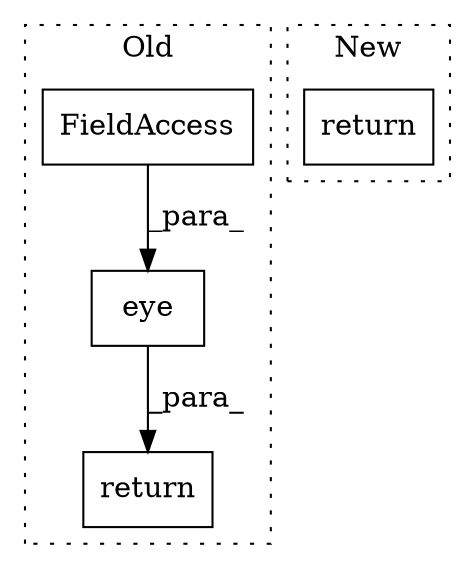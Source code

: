 digraph G {
subgraph cluster0 {
1 [label="eye" a="32" s="314,326" l="4,1" shape="box"];
3 [label="return" a="41" s="333" l="7" shape="box"];
4 [label="FieldAccess" a="22" s="318" l="8" shape="box"];
label = "Old";
style="dotted";
}
subgraph cluster1 {
2 [label="return" a="41" s="277" l="7" shape="box"];
label = "New";
style="dotted";
}
1 -> 3 [label="_para_"];
4 -> 1 [label="_para_"];
}